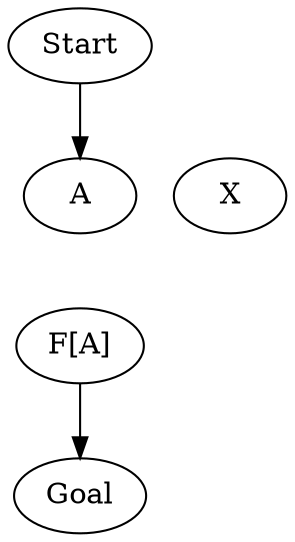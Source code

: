 digraph {
    Start[class="extremity"]
    Goal[class="extremity"]

    A[group="upper" class="start"]
    FA[label="F[A]" group="upper" class="goal,disabled"]
    empty[label="X"]
    A -> FA[style="invis"]
    empty -> FA[style="invis"]

    Start -> A[class="start"]
    FA -> Goal[class="goal,disabled"]
}
